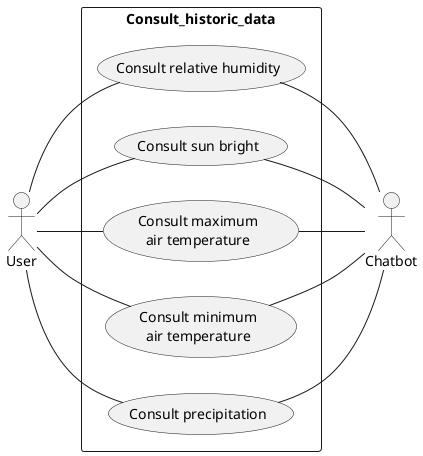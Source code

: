 @startuml
'https://plantuml.com/use-case-diagram
left to right direction
skinparam packageStyle rect

actor Chatbot as chat
actor User as user

package Consult_historic_data{
    (Consult precipitation) as prec
    (Consult relative humidity) as rhum
    (Consult sun bright) as sbright
    (Consult maximum\nair temperature) as max_temp
    (Consult minimum\nair temperature) as (min_temp)

    user -- prec
    user - rhum
    user - sbright
    user - max_temp
    user - (min_temp)

    prec -- chat
    rhum -- chat
    sbright -- chat
    max_temp -- chat
    min_temp -- chat
}


@enduml